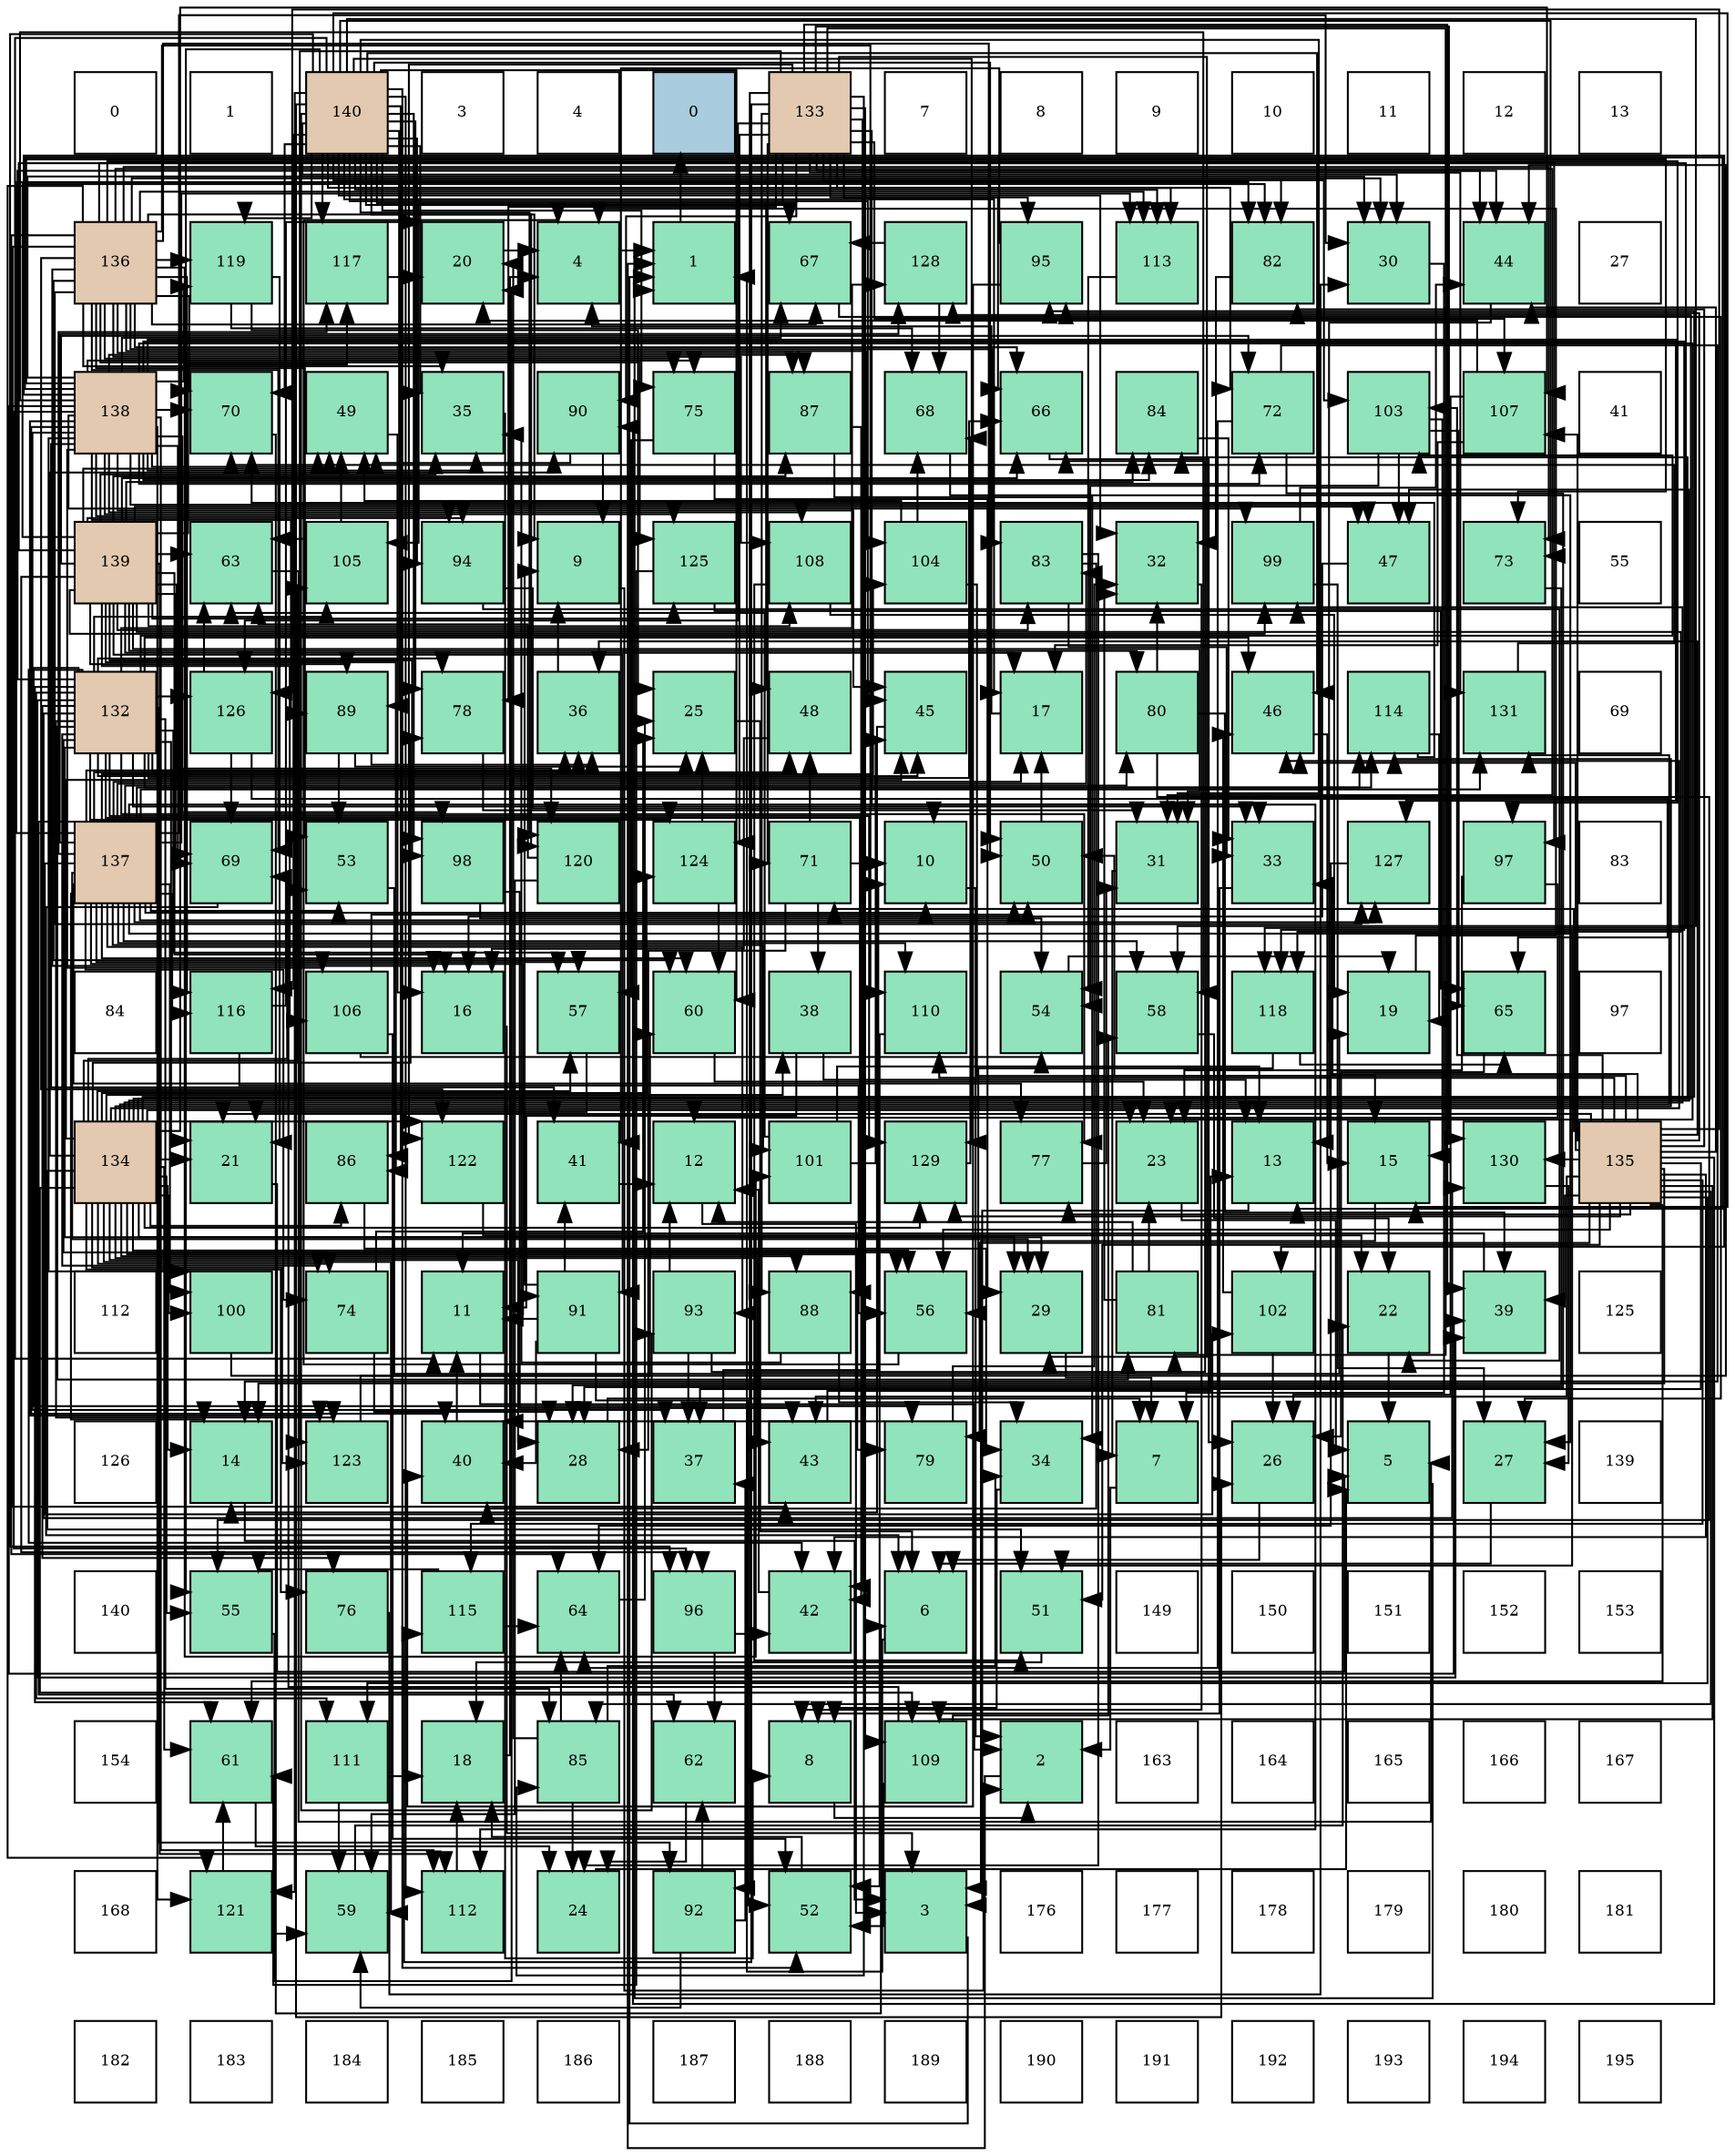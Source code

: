digraph layout{
 rankdir=TB;
 splines=ortho;
 node [style=filled shape=square fixedsize=true width=0.6];
0[label="0", fontsize=8, fillcolor="#ffffff"];
1[label="1", fontsize=8, fillcolor="#ffffff"];
2[label="140", fontsize=8, fillcolor="#e3c9af"];
3[label="3", fontsize=8, fillcolor="#ffffff"];
4[label="4", fontsize=8, fillcolor="#ffffff"];
5[label="0", fontsize=8, fillcolor="#a9ccde"];
6[label="133", fontsize=8, fillcolor="#e3c9af"];
7[label="7", fontsize=8, fillcolor="#ffffff"];
8[label="8", fontsize=8, fillcolor="#ffffff"];
9[label="9", fontsize=8, fillcolor="#ffffff"];
10[label="10", fontsize=8, fillcolor="#ffffff"];
11[label="11", fontsize=8, fillcolor="#ffffff"];
12[label="12", fontsize=8, fillcolor="#ffffff"];
13[label="13", fontsize=8, fillcolor="#ffffff"];
14[label="136", fontsize=8, fillcolor="#e3c9af"];
15[label="119", fontsize=8, fillcolor="#91e3bb"];
16[label="117", fontsize=8, fillcolor="#91e3bb"];
17[label="20", fontsize=8, fillcolor="#91e3bb"];
18[label="4", fontsize=8, fillcolor="#91e3bb"];
19[label="1", fontsize=8, fillcolor="#91e3bb"];
20[label="67", fontsize=8, fillcolor="#91e3bb"];
21[label="128", fontsize=8, fillcolor="#91e3bb"];
22[label="95", fontsize=8, fillcolor="#91e3bb"];
23[label="113", fontsize=8, fillcolor="#91e3bb"];
24[label="82", fontsize=8, fillcolor="#91e3bb"];
25[label="30", fontsize=8, fillcolor="#91e3bb"];
26[label="44", fontsize=8, fillcolor="#91e3bb"];
27[label="27", fontsize=8, fillcolor="#ffffff"];
28[label="138", fontsize=8, fillcolor="#e3c9af"];
29[label="70", fontsize=8, fillcolor="#91e3bb"];
30[label="49", fontsize=8, fillcolor="#91e3bb"];
31[label="35", fontsize=8, fillcolor="#91e3bb"];
32[label="90", fontsize=8, fillcolor="#91e3bb"];
33[label="75", fontsize=8, fillcolor="#91e3bb"];
34[label="87", fontsize=8, fillcolor="#91e3bb"];
35[label="68", fontsize=8, fillcolor="#91e3bb"];
36[label="66", fontsize=8, fillcolor="#91e3bb"];
37[label="84", fontsize=8, fillcolor="#91e3bb"];
38[label="72", fontsize=8, fillcolor="#91e3bb"];
39[label="103", fontsize=8, fillcolor="#91e3bb"];
40[label="107", fontsize=8, fillcolor="#91e3bb"];
41[label="41", fontsize=8, fillcolor="#ffffff"];
42[label="139", fontsize=8, fillcolor="#e3c9af"];
43[label="63", fontsize=8, fillcolor="#91e3bb"];
44[label="105", fontsize=8, fillcolor="#91e3bb"];
45[label="94", fontsize=8, fillcolor="#91e3bb"];
46[label="9", fontsize=8, fillcolor="#91e3bb"];
47[label="125", fontsize=8, fillcolor="#91e3bb"];
48[label="108", fontsize=8, fillcolor="#91e3bb"];
49[label="104", fontsize=8, fillcolor="#91e3bb"];
50[label="83", fontsize=8, fillcolor="#91e3bb"];
51[label="32", fontsize=8, fillcolor="#91e3bb"];
52[label="99", fontsize=8, fillcolor="#91e3bb"];
53[label="47", fontsize=8, fillcolor="#91e3bb"];
54[label="73", fontsize=8, fillcolor="#91e3bb"];
55[label="55", fontsize=8, fillcolor="#ffffff"];
56[label="132", fontsize=8, fillcolor="#e3c9af"];
57[label="126", fontsize=8, fillcolor="#91e3bb"];
58[label="89", fontsize=8, fillcolor="#91e3bb"];
59[label="78", fontsize=8, fillcolor="#91e3bb"];
60[label="36", fontsize=8, fillcolor="#91e3bb"];
61[label="25", fontsize=8, fillcolor="#91e3bb"];
62[label="48", fontsize=8, fillcolor="#91e3bb"];
63[label="45", fontsize=8, fillcolor="#91e3bb"];
64[label="17", fontsize=8, fillcolor="#91e3bb"];
65[label="80", fontsize=8, fillcolor="#91e3bb"];
66[label="46", fontsize=8, fillcolor="#91e3bb"];
67[label="114", fontsize=8, fillcolor="#91e3bb"];
68[label="131", fontsize=8, fillcolor="#91e3bb"];
69[label="69", fontsize=8, fillcolor="#ffffff"];
70[label="137", fontsize=8, fillcolor="#e3c9af"];
71[label="69", fontsize=8, fillcolor="#91e3bb"];
72[label="53", fontsize=8, fillcolor="#91e3bb"];
73[label="98", fontsize=8, fillcolor="#91e3bb"];
74[label="120", fontsize=8, fillcolor="#91e3bb"];
75[label="124", fontsize=8, fillcolor="#91e3bb"];
76[label="71", fontsize=8, fillcolor="#91e3bb"];
77[label="10", fontsize=8, fillcolor="#91e3bb"];
78[label="50", fontsize=8, fillcolor="#91e3bb"];
79[label="31", fontsize=8, fillcolor="#91e3bb"];
80[label="33", fontsize=8, fillcolor="#91e3bb"];
81[label="127", fontsize=8, fillcolor="#91e3bb"];
82[label="97", fontsize=8, fillcolor="#91e3bb"];
83[label="83", fontsize=8, fillcolor="#ffffff"];
84[label="84", fontsize=8, fillcolor="#ffffff"];
85[label="116", fontsize=8, fillcolor="#91e3bb"];
86[label="106", fontsize=8, fillcolor="#91e3bb"];
87[label="16", fontsize=8, fillcolor="#91e3bb"];
88[label="57", fontsize=8, fillcolor="#91e3bb"];
89[label="60", fontsize=8, fillcolor="#91e3bb"];
90[label="38", fontsize=8, fillcolor="#91e3bb"];
91[label="110", fontsize=8, fillcolor="#91e3bb"];
92[label="54", fontsize=8, fillcolor="#91e3bb"];
93[label="58", fontsize=8, fillcolor="#91e3bb"];
94[label="118", fontsize=8, fillcolor="#91e3bb"];
95[label="19", fontsize=8, fillcolor="#91e3bb"];
96[label="65", fontsize=8, fillcolor="#91e3bb"];
97[label="97", fontsize=8, fillcolor="#ffffff"];
98[label="134", fontsize=8, fillcolor="#e3c9af"];
99[label="21", fontsize=8, fillcolor="#91e3bb"];
100[label="86", fontsize=8, fillcolor="#91e3bb"];
101[label="122", fontsize=8, fillcolor="#91e3bb"];
102[label="41", fontsize=8, fillcolor="#91e3bb"];
103[label="12", fontsize=8, fillcolor="#91e3bb"];
104[label="101", fontsize=8, fillcolor="#91e3bb"];
105[label="129", fontsize=8, fillcolor="#91e3bb"];
106[label="77", fontsize=8, fillcolor="#91e3bb"];
107[label="23", fontsize=8, fillcolor="#91e3bb"];
108[label="13", fontsize=8, fillcolor="#91e3bb"];
109[label="15", fontsize=8, fillcolor="#91e3bb"];
110[label="130", fontsize=8, fillcolor="#91e3bb"];
111[label="135", fontsize=8, fillcolor="#e3c9af"];
112[label="112", fontsize=8, fillcolor="#ffffff"];
113[label="100", fontsize=8, fillcolor="#91e3bb"];
114[label="74", fontsize=8, fillcolor="#91e3bb"];
115[label="11", fontsize=8, fillcolor="#91e3bb"];
116[label="91", fontsize=8, fillcolor="#91e3bb"];
117[label="93", fontsize=8, fillcolor="#91e3bb"];
118[label="88", fontsize=8, fillcolor="#91e3bb"];
119[label="56", fontsize=8, fillcolor="#91e3bb"];
120[label="29", fontsize=8, fillcolor="#91e3bb"];
121[label="81", fontsize=8, fillcolor="#91e3bb"];
122[label="102", fontsize=8, fillcolor="#91e3bb"];
123[label="22", fontsize=8, fillcolor="#91e3bb"];
124[label="39", fontsize=8, fillcolor="#91e3bb"];
125[label="125", fontsize=8, fillcolor="#ffffff"];
126[label="126", fontsize=8, fillcolor="#ffffff"];
127[label="14", fontsize=8, fillcolor="#91e3bb"];
128[label="123", fontsize=8, fillcolor="#91e3bb"];
129[label="40", fontsize=8, fillcolor="#91e3bb"];
130[label="28", fontsize=8, fillcolor="#91e3bb"];
131[label="37", fontsize=8, fillcolor="#91e3bb"];
132[label="43", fontsize=8, fillcolor="#91e3bb"];
133[label="79", fontsize=8, fillcolor="#91e3bb"];
134[label="34", fontsize=8, fillcolor="#91e3bb"];
135[label="7", fontsize=8, fillcolor="#91e3bb"];
136[label="26", fontsize=8, fillcolor="#91e3bb"];
137[label="5", fontsize=8, fillcolor="#91e3bb"];
138[label="27", fontsize=8, fillcolor="#91e3bb"];
139[label="139", fontsize=8, fillcolor="#ffffff"];
140[label="140", fontsize=8, fillcolor="#ffffff"];
141[label="55", fontsize=8, fillcolor="#91e3bb"];
142[label="76", fontsize=8, fillcolor="#91e3bb"];
143[label="115", fontsize=8, fillcolor="#91e3bb"];
144[label="64", fontsize=8, fillcolor="#91e3bb"];
145[label="96", fontsize=8, fillcolor="#91e3bb"];
146[label="42", fontsize=8, fillcolor="#91e3bb"];
147[label="6", fontsize=8, fillcolor="#91e3bb"];
148[label="51", fontsize=8, fillcolor="#91e3bb"];
149[label="149", fontsize=8, fillcolor="#ffffff"];
150[label="150", fontsize=8, fillcolor="#ffffff"];
151[label="151", fontsize=8, fillcolor="#ffffff"];
152[label="152", fontsize=8, fillcolor="#ffffff"];
153[label="153", fontsize=8, fillcolor="#ffffff"];
154[label="154", fontsize=8, fillcolor="#ffffff"];
155[label="61", fontsize=8, fillcolor="#91e3bb"];
156[label="111", fontsize=8, fillcolor="#91e3bb"];
157[label="18", fontsize=8, fillcolor="#91e3bb"];
158[label="85", fontsize=8, fillcolor="#91e3bb"];
159[label="62", fontsize=8, fillcolor="#91e3bb"];
160[label="8", fontsize=8, fillcolor="#91e3bb"];
161[label="109", fontsize=8, fillcolor="#91e3bb"];
162[label="2", fontsize=8, fillcolor="#91e3bb"];
163[label="163", fontsize=8, fillcolor="#ffffff"];
164[label="164", fontsize=8, fillcolor="#ffffff"];
165[label="165", fontsize=8, fillcolor="#ffffff"];
166[label="166", fontsize=8, fillcolor="#ffffff"];
167[label="167", fontsize=8, fillcolor="#ffffff"];
168[label="168", fontsize=8, fillcolor="#ffffff"];
169[label="121", fontsize=8, fillcolor="#91e3bb"];
170[label="59", fontsize=8, fillcolor="#91e3bb"];
171[label="112", fontsize=8, fillcolor="#91e3bb"];
172[label="24", fontsize=8, fillcolor="#91e3bb"];
173[label="92", fontsize=8, fillcolor="#91e3bb"];
174[label="52", fontsize=8, fillcolor="#91e3bb"];
175[label="3", fontsize=8, fillcolor="#91e3bb"];
176[label="176", fontsize=8, fillcolor="#ffffff"];
177[label="177", fontsize=8, fillcolor="#ffffff"];
178[label="178", fontsize=8, fillcolor="#ffffff"];
179[label="179", fontsize=8, fillcolor="#ffffff"];
180[label="180", fontsize=8, fillcolor="#ffffff"];
181[label="181", fontsize=8, fillcolor="#ffffff"];
182[label="182", fontsize=8, fillcolor="#ffffff"];
183[label="183", fontsize=8, fillcolor="#ffffff"];
184[label="184", fontsize=8, fillcolor="#ffffff"];
185[label="185", fontsize=8, fillcolor="#ffffff"];
186[label="186", fontsize=8, fillcolor="#ffffff"];
187[label="187", fontsize=8, fillcolor="#ffffff"];
188[label="188", fontsize=8, fillcolor="#ffffff"];
189[label="189", fontsize=8, fillcolor="#ffffff"];
190[label="190", fontsize=8, fillcolor="#ffffff"];
191[label="191", fontsize=8, fillcolor="#ffffff"];
192[label="192", fontsize=8, fillcolor="#ffffff"];
193[label="193", fontsize=8, fillcolor="#ffffff"];
194[label="194", fontsize=8, fillcolor="#ffffff"];
195[label="195", fontsize=8, fillcolor="#ffffff"];
edge [constraint=false, style=vis];19 -> 5;
162 -> 19;
175 -> 19;
18 -> 19;
137 -> 19;
147 -> 19;
135 -> 162;
160 -> 162;
46 -> 162;
77 -> 162;
115 -> 162;
103 -> 175;
108 -> 175;
127 -> 175;
109 -> 175;
87 -> 175;
64 -> 18;
157 -> 18;
95 -> 18;
17 -> 18;
99 -> 137;
123 -> 137;
107 -> 137;
172 -> 137;
61 -> 147;
136 -> 147;
138 -> 147;
130 -> 135;
120 -> 135;
25 -> 135;
79 -> 135;
51 -> 160;
80 -> 160;
134 -> 160;
31 -> 160;
60 -> 46;
131 -> 77;
90 -> 115;
90 -> 108;
124 -> 115;
129 -> 115;
102 -> 103;
146 -> 103;
132 -> 108;
26 -> 108;
63 -> 127;
66 -> 109;
53 -> 87;
62 -> 87;
30 -> 87;
78 -> 64;
148 -> 157;
174 -> 157;
72 -> 95;
92 -> 95;
141 -> 17;
119 -> 18;
88 -> 99;
93 -> 123;
170 -> 123;
89 -> 107;
155 -> 172;
159 -> 172;
43 -> 137;
144 -> 61;
96 -> 136;
36 -> 136;
20 -> 138;
35 -> 138;
71 -> 147;
29 -> 147;
76 -> 77;
76 -> 130;
76 -> 90;
76 -> 62;
38 -> 127;
38 -> 130;
38 -> 144;
54 -> 130;
114 -> 61;
114 -> 130;
33 -> 120;
33 -> 88;
142 -> 25;
106 -> 79;
59 -> 79;
133 -> 51;
133 -> 129;
65 -> 51;
65 -> 124;
65 -> 141;
121 -> 103;
121 -> 107;
121 -> 51;
24 -> 51;
50 -> 172;
50 -> 80;
50 -> 129;
37 -> 80;
158 -> 17;
158 -> 172;
158 -> 134;
158 -> 144;
100 -> 134;
34 -> 134;
34 -> 146;
118 -> 134;
118 -> 31;
58 -> 61;
58 -> 60;
58 -> 72;
32 -> 46;
32 -> 30;
116 -> 46;
116 -> 115;
116 -> 129;
116 -> 102;
116 -> 174;
173 -> 131;
173 -> 170;
173 -> 159;
117 -> 103;
117 -> 131;
117 -> 36;
45 -> 77;
45 -> 123;
22 -> 129;
22 -> 102;
145 -> 146;
145 -> 159;
82 -> 103;
82 -> 107;
73 -> 132;
73 -> 92;
52 -> 138;
52 -> 26;
113 -> 26;
104 -> 108;
104 -> 63;
104 -> 43;
122 -> 136;
122 -> 66;
39 -> 109;
39 -> 53;
39 -> 92;
39 -> 96;
49 -> 109;
49 -> 30;
49 -> 35;
44 -> 30;
44 -> 43;
86 -> 78;
86 -> 174;
86 -> 92;
40 -> 64;
40 -> 17;
40 -> 136;
48 -> 95;
48 -> 148;
161 -> 174;
161 -> 93;
161 -> 71;
91 -> 174;
156 -> 157;
156 -> 170;
171 -> 157;
23 -> 92;
67 -> 95;
67 -> 29;
143 -> 141;
143 -> 144;
85 -> 17;
85 -> 119;
16 -> 17;
94 -> 119;
94 -> 96;
15 -> 99;
15 -> 61;
15 -> 35;
74 -> 170;
74 -> 43;
169 -> 170;
169 -> 155;
101 -> 123;
128 -> 89;
75 -> 61;
75 -> 89;
47 -> 155;
47 -> 96;
57 -> 43;
57 -> 96;
57 -> 71;
81 -> 144;
21 -> 20;
21 -> 35;
105 -> 35;
110 -> 138;
68 -> 29;
56 -> 99;
56 -> 120;
56 -> 80;
56 -> 60;
56 -> 124;
56 -> 146;
56 -> 26;
56 -> 63;
56 -> 66;
56 -> 119;
56 -> 88;
56 -> 155;
56 -> 36;
56 -> 114;
56 -> 142;
56 -> 106;
56 -> 59;
56 -> 133;
56 -> 121;
56 -> 158;
56 -> 118;
56 -> 173;
56 -> 39;
56 -> 44;
56 -> 156;
56 -> 67;
56 -> 128;
56 -> 75;
56 -> 57;
56 -> 21;
56 -> 105;
56 -> 110;
6 -> 120;
6 -> 80;
6 -> 124;
6 -> 146;
6 -> 26;
6 -> 36;
6 -> 76;
6 -> 59;
6 -> 121;
6 -> 158;
6 -> 118;
6 -> 32;
6 -> 173;
6 -> 22;
6 -> 39;
6 -> 44;
6 -> 40;
6 -> 161;
6 -> 23;
6 -> 143;
6 -> 101;
6 -> 128;
6 -> 75;
6 -> 57;
6 -> 110;
6 -> 68;
98 -> 127;
98 -> 99;
98 -> 107;
98 -> 130;
98 -> 120;
98 -> 90;
98 -> 132;
98 -> 63;
98 -> 66;
98 -> 53;
98 -> 148;
98 -> 72;
98 -> 141;
98 -> 119;
98 -> 88;
98 -> 170;
98 -> 155;
98 -> 114;
98 -> 142;
98 -> 59;
98 -> 133;
98 -> 37;
98 -> 100;
98 -> 118;
98 -> 32;
98 -> 22;
98 -> 52;
98 -> 113;
98 -> 44;
98 -> 40;
98 -> 161;
98 -> 67;
98 -> 101;
98 -> 128;
98 -> 75;
98 -> 21;
98 -> 105;
98 -> 68;
111 -> 127;
111 -> 99;
111 -> 80;
111 -> 60;
111 -> 131;
111 -> 124;
111 -> 146;
111 -> 132;
111 -> 26;
111 -> 66;
111 -> 78;
111 -> 148;
111 -> 119;
111 -> 155;
111 -> 76;
111 -> 106;
111 -> 133;
111 -> 24;
111 -> 158;
111 -> 32;
111 -> 22;
111 -> 39;
111 -> 40;
111 -> 161;
111 -> 91;
111 -> 156;
111 -> 143;
111 -> 57;
111 -> 105;
111 -> 110;
14 -> 87;
14 -> 25;
14 -> 79;
14 -> 31;
14 -> 132;
14 -> 78;
14 -> 72;
14 -> 89;
14 -> 144;
14 -> 36;
14 -> 20;
14 -> 71;
14 -> 29;
14 -> 54;
14 -> 33;
14 -> 50;
14 -> 34;
14 -> 82;
14 -> 104;
14 -> 49;
14 -> 48;
14 -> 91;
14 -> 23;
14 -> 85;
14 -> 94;
14 -> 15;
14 -> 74;
14 -> 169;
14 -> 101;
14 -> 47;
14 -> 81;
70 -> 77;
70 -> 127;
70 -> 64;
70 -> 120;
70 -> 25;
70 -> 60;
70 -> 62;
70 -> 78;
70 -> 148;
70 -> 72;
70 -> 88;
70 -> 93;
70 -> 89;
70 -> 159;
70 -> 114;
70 -> 106;
70 -> 65;
70 -> 24;
70 -> 50;
70 -> 116;
70 -> 117;
70 -> 113;
70 -> 104;
70 -> 122;
70 -> 49;
70 -> 91;
70 -> 171;
70 -> 23;
70 -> 67;
70 -> 85;
70 -> 16;
70 -> 81;
70 -> 21;
70 -> 68;
28 -> 108;
28 -> 107;
28 -> 25;
28 -> 31;
28 -> 131;
28 -> 124;
28 -> 129;
28 -> 102;
28 -> 63;
28 -> 53;
28 -> 30;
28 -> 93;
28 -> 20;
28 -> 71;
28 -> 29;
28 -> 38;
28 -> 54;
28 -> 33;
28 -> 37;
28 -> 34;
28 -> 58;
28 -> 45;
28 -> 145;
28 -> 73;
28 -> 52;
28 -> 113;
28 -> 122;
28 -> 86;
28 -> 48;
28 -> 171;
28 -> 94;
28 -> 15;
28 -> 169;
28 -> 128;
28 -> 47;
28 -> 81;
42 -> 87;
42 -> 64;
42 -> 79;
42 -> 31;
42 -> 53;
42 -> 30;
42 -> 43;
42 -> 36;
42 -> 71;
42 -> 38;
42 -> 65;
42 -> 24;
42 -> 50;
42 -> 37;
42 -> 100;
42 -> 34;
42 -> 58;
42 -> 116;
42 -> 45;
42 -> 145;
42 -> 82;
42 -> 73;
42 -> 52;
42 -> 86;
42 -> 48;
42 -> 171;
42 -> 16;
42 -> 94;
42 -> 74;
42 -> 47;
2 -> 46;
2 -> 115;
2 -> 109;
2 -> 64;
2 -> 136;
2 -> 25;
2 -> 79;
2 -> 51;
2 -> 31;
2 -> 63;
2 -> 66;
2 -> 62;
2 -> 78;
2 -> 174;
2 -> 141;
2 -> 93;
2 -> 89;
2 -> 20;
2 -> 29;
2 -> 38;
2 -> 54;
2 -> 33;
2 -> 59;
2 -> 24;
2 -> 100;
2 -> 58;
2 -> 117;
2 -> 45;
2 -> 145;
2 -> 73;
2 -> 171;
2 -> 23;
2 -> 85;
2 -> 16;
2 -> 15;
2 -> 74;
2 -> 169;
2 -> 105;
edge [constraint=true, style=invis];
0 -> 14 -> 28 -> 42 -> 56 -> 70 -> 84 -> 98 -> 112 -> 126 -> 140 -> 154 -> 168 -> 182;
1 -> 15 -> 29 -> 43 -> 57 -> 71 -> 85 -> 99 -> 113 -> 127 -> 141 -> 155 -> 169 -> 183;
2 -> 16 -> 30 -> 44 -> 58 -> 72 -> 86 -> 100 -> 114 -> 128 -> 142 -> 156 -> 170 -> 184;
3 -> 17 -> 31 -> 45 -> 59 -> 73 -> 87 -> 101 -> 115 -> 129 -> 143 -> 157 -> 171 -> 185;
4 -> 18 -> 32 -> 46 -> 60 -> 74 -> 88 -> 102 -> 116 -> 130 -> 144 -> 158 -> 172 -> 186;
5 -> 19 -> 33 -> 47 -> 61 -> 75 -> 89 -> 103 -> 117 -> 131 -> 145 -> 159 -> 173 -> 187;
6 -> 20 -> 34 -> 48 -> 62 -> 76 -> 90 -> 104 -> 118 -> 132 -> 146 -> 160 -> 174 -> 188;
7 -> 21 -> 35 -> 49 -> 63 -> 77 -> 91 -> 105 -> 119 -> 133 -> 147 -> 161 -> 175 -> 189;
8 -> 22 -> 36 -> 50 -> 64 -> 78 -> 92 -> 106 -> 120 -> 134 -> 148 -> 162 -> 176 -> 190;
9 -> 23 -> 37 -> 51 -> 65 -> 79 -> 93 -> 107 -> 121 -> 135 -> 149 -> 163 -> 177 -> 191;
10 -> 24 -> 38 -> 52 -> 66 -> 80 -> 94 -> 108 -> 122 -> 136 -> 150 -> 164 -> 178 -> 192;
11 -> 25 -> 39 -> 53 -> 67 -> 81 -> 95 -> 109 -> 123 -> 137 -> 151 -> 165 -> 179 -> 193;
12 -> 26 -> 40 -> 54 -> 68 -> 82 -> 96 -> 110 -> 124 -> 138 -> 152 -> 166 -> 180 -> 194;
13 -> 27 -> 41 -> 55 -> 69 -> 83 -> 97 -> 111 -> 125 -> 139 -> 153 -> 167 -> 181 -> 195;
rank = same {0 -> 1 -> 2 -> 3 -> 4 -> 5 -> 6 -> 7 -> 8 -> 9 -> 10 -> 11 -> 12 -> 13};
rank = same {14 -> 15 -> 16 -> 17 -> 18 -> 19 -> 20 -> 21 -> 22 -> 23 -> 24 -> 25 -> 26 -> 27};
rank = same {28 -> 29 -> 30 -> 31 -> 32 -> 33 -> 34 -> 35 -> 36 -> 37 -> 38 -> 39 -> 40 -> 41};
rank = same {42 -> 43 -> 44 -> 45 -> 46 -> 47 -> 48 -> 49 -> 50 -> 51 -> 52 -> 53 -> 54 -> 55};
rank = same {56 -> 57 -> 58 -> 59 -> 60 -> 61 -> 62 -> 63 -> 64 -> 65 -> 66 -> 67 -> 68 -> 69};
rank = same {70 -> 71 -> 72 -> 73 -> 74 -> 75 -> 76 -> 77 -> 78 -> 79 -> 80 -> 81 -> 82 -> 83};
rank = same {84 -> 85 -> 86 -> 87 -> 88 -> 89 -> 90 -> 91 -> 92 -> 93 -> 94 -> 95 -> 96 -> 97};
rank = same {98 -> 99 -> 100 -> 101 -> 102 -> 103 -> 104 -> 105 -> 106 -> 107 -> 108 -> 109 -> 110 -> 111};
rank = same {112 -> 113 -> 114 -> 115 -> 116 -> 117 -> 118 -> 119 -> 120 -> 121 -> 122 -> 123 -> 124 -> 125};
rank = same {126 -> 127 -> 128 -> 129 -> 130 -> 131 -> 132 -> 133 -> 134 -> 135 -> 136 -> 137 -> 138 -> 139};
rank = same {140 -> 141 -> 142 -> 143 -> 144 -> 145 -> 146 -> 147 -> 148 -> 149 -> 150 -> 151 -> 152 -> 153};
rank = same {154 -> 155 -> 156 -> 157 -> 158 -> 159 -> 160 -> 161 -> 162 -> 163 -> 164 -> 165 -> 166 -> 167};
rank = same {168 -> 169 -> 170 -> 171 -> 172 -> 173 -> 174 -> 175 -> 176 -> 177 -> 178 -> 179 -> 180 -> 181};
rank = same {182 -> 183 -> 184 -> 185 -> 186 -> 187 -> 188 -> 189 -> 190 -> 191 -> 192 -> 193 -> 194 -> 195};
}